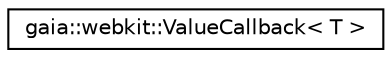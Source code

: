 digraph G
{
  edge [fontname="Helvetica",fontsize="10",labelfontname="Helvetica",labelfontsize="10"];
  node [fontname="Helvetica",fontsize="10",shape=record];
  rankdir=LR;
  Node1 [label="gaia::webkit::ValueCallback\< T \>",height=0.2,width=0.4,color="black", fillcolor="white", style="filled",URL="$d8/d96/classgaia_1_1webkit_1_1_value_callback.html",tooltip="A callback interface used to returns values asynchronously."];
}
